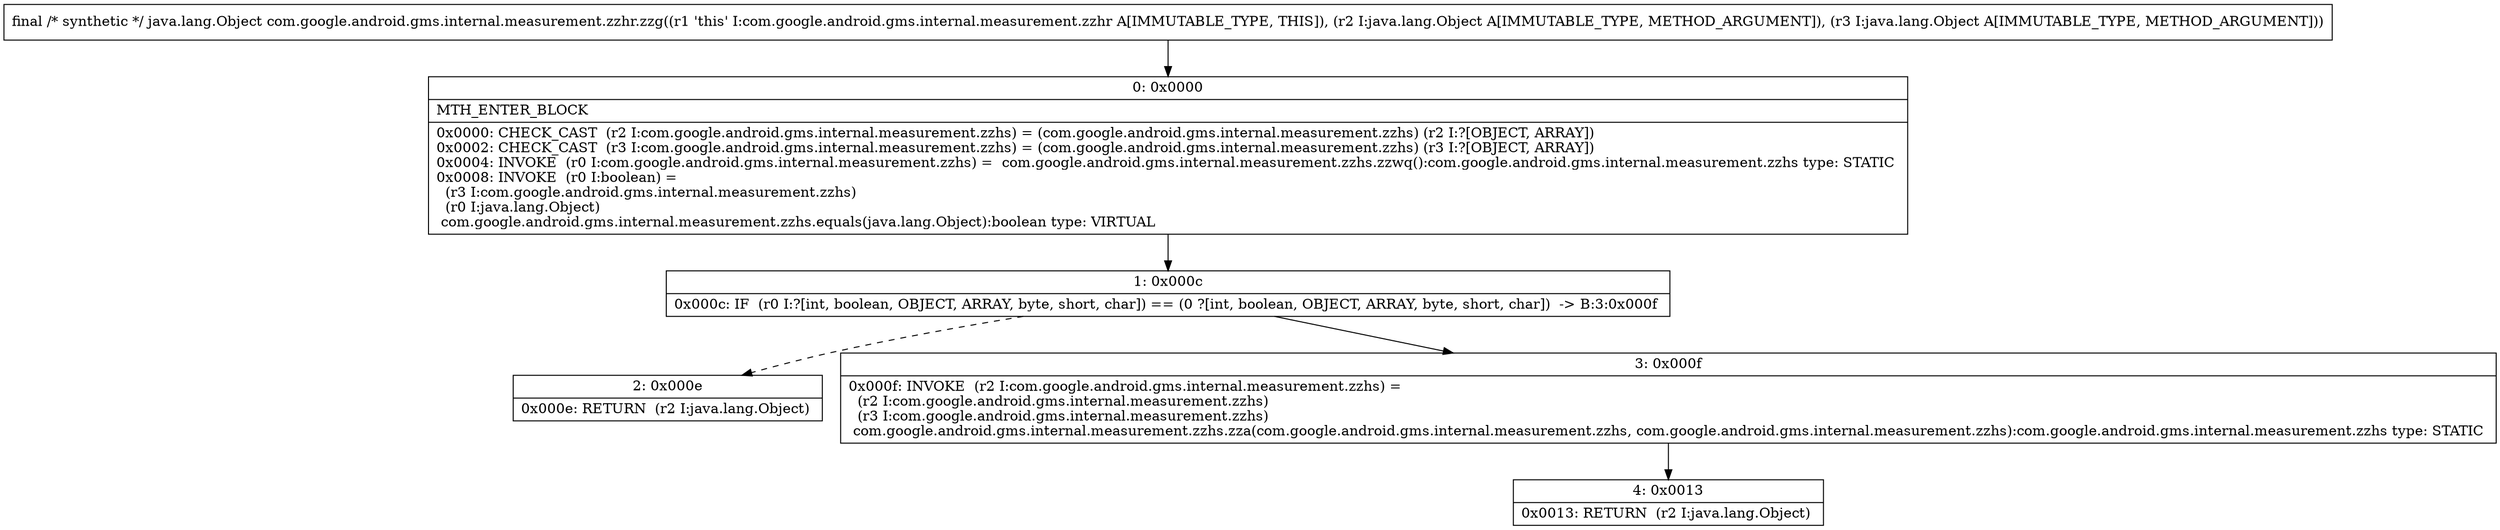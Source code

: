 digraph "CFG forcom.google.android.gms.internal.measurement.zzhr.zzg(Ljava\/lang\/Object;Ljava\/lang\/Object;)Ljava\/lang\/Object;" {
Node_0 [shape=record,label="{0\:\ 0x0000|MTH_ENTER_BLOCK\l|0x0000: CHECK_CAST  (r2 I:com.google.android.gms.internal.measurement.zzhs) = (com.google.android.gms.internal.measurement.zzhs) (r2 I:?[OBJECT, ARRAY]) \l0x0002: CHECK_CAST  (r3 I:com.google.android.gms.internal.measurement.zzhs) = (com.google.android.gms.internal.measurement.zzhs) (r3 I:?[OBJECT, ARRAY]) \l0x0004: INVOKE  (r0 I:com.google.android.gms.internal.measurement.zzhs) =  com.google.android.gms.internal.measurement.zzhs.zzwq():com.google.android.gms.internal.measurement.zzhs type: STATIC \l0x0008: INVOKE  (r0 I:boolean) = \l  (r3 I:com.google.android.gms.internal.measurement.zzhs)\l  (r0 I:java.lang.Object)\l com.google.android.gms.internal.measurement.zzhs.equals(java.lang.Object):boolean type: VIRTUAL \l}"];
Node_1 [shape=record,label="{1\:\ 0x000c|0x000c: IF  (r0 I:?[int, boolean, OBJECT, ARRAY, byte, short, char]) == (0 ?[int, boolean, OBJECT, ARRAY, byte, short, char])  \-\> B:3:0x000f \l}"];
Node_2 [shape=record,label="{2\:\ 0x000e|0x000e: RETURN  (r2 I:java.lang.Object) \l}"];
Node_3 [shape=record,label="{3\:\ 0x000f|0x000f: INVOKE  (r2 I:com.google.android.gms.internal.measurement.zzhs) = \l  (r2 I:com.google.android.gms.internal.measurement.zzhs)\l  (r3 I:com.google.android.gms.internal.measurement.zzhs)\l com.google.android.gms.internal.measurement.zzhs.zza(com.google.android.gms.internal.measurement.zzhs, com.google.android.gms.internal.measurement.zzhs):com.google.android.gms.internal.measurement.zzhs type: STATIC \l}"];
Node_4 [shape=record,label="{4\:\ 0x0013|0x0013: RETURN  (r2 I:java.lang.Object) \l}"];
MethodNode[shape=record,label="{final \/* synthetic *\/ java.lang.Object com.google.android.gms.internal.measurement.zzhr.zzg((r1 'this' I:com.google.android.gms.internal.measurement.zzhr A[IMMUTABLE_TYPE, THIS]), (r2 I:java.lang.Object A[IMMUTABLE_TYPE, METHOD_ARGUMENT]), (r3 I:java.lang.Object A[IMMUTABLE_TYPE, METHOD_ARGUMENT])) }"];
MethodNode -> Node_0;
Node_0 -> Node_1;
Node_1 -> Node_2[style=dashed];
Node_1 -> Node_3;
Node_3 -> Node_4;
}

